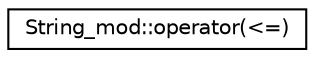 digraph "Graphical Class Hierarchy"
{
 // LATEX_PDF_SIZE
  edge [fontname="Helvetica",fontsize="10",labelfontname="Helvetica",labelfontsize="10"];
  node [fontname="Helvetica",fontsize="10",shape=record];
  rankdir="LR";
  Node0 [label="String_mod::operator(\<=)",height=0.2,width=0.4,color="black", fillcolor="white", style="filled",URL="$interfaceString__mod_1_1operator_07_3_0a_08.html",tooltip=" "];
}
